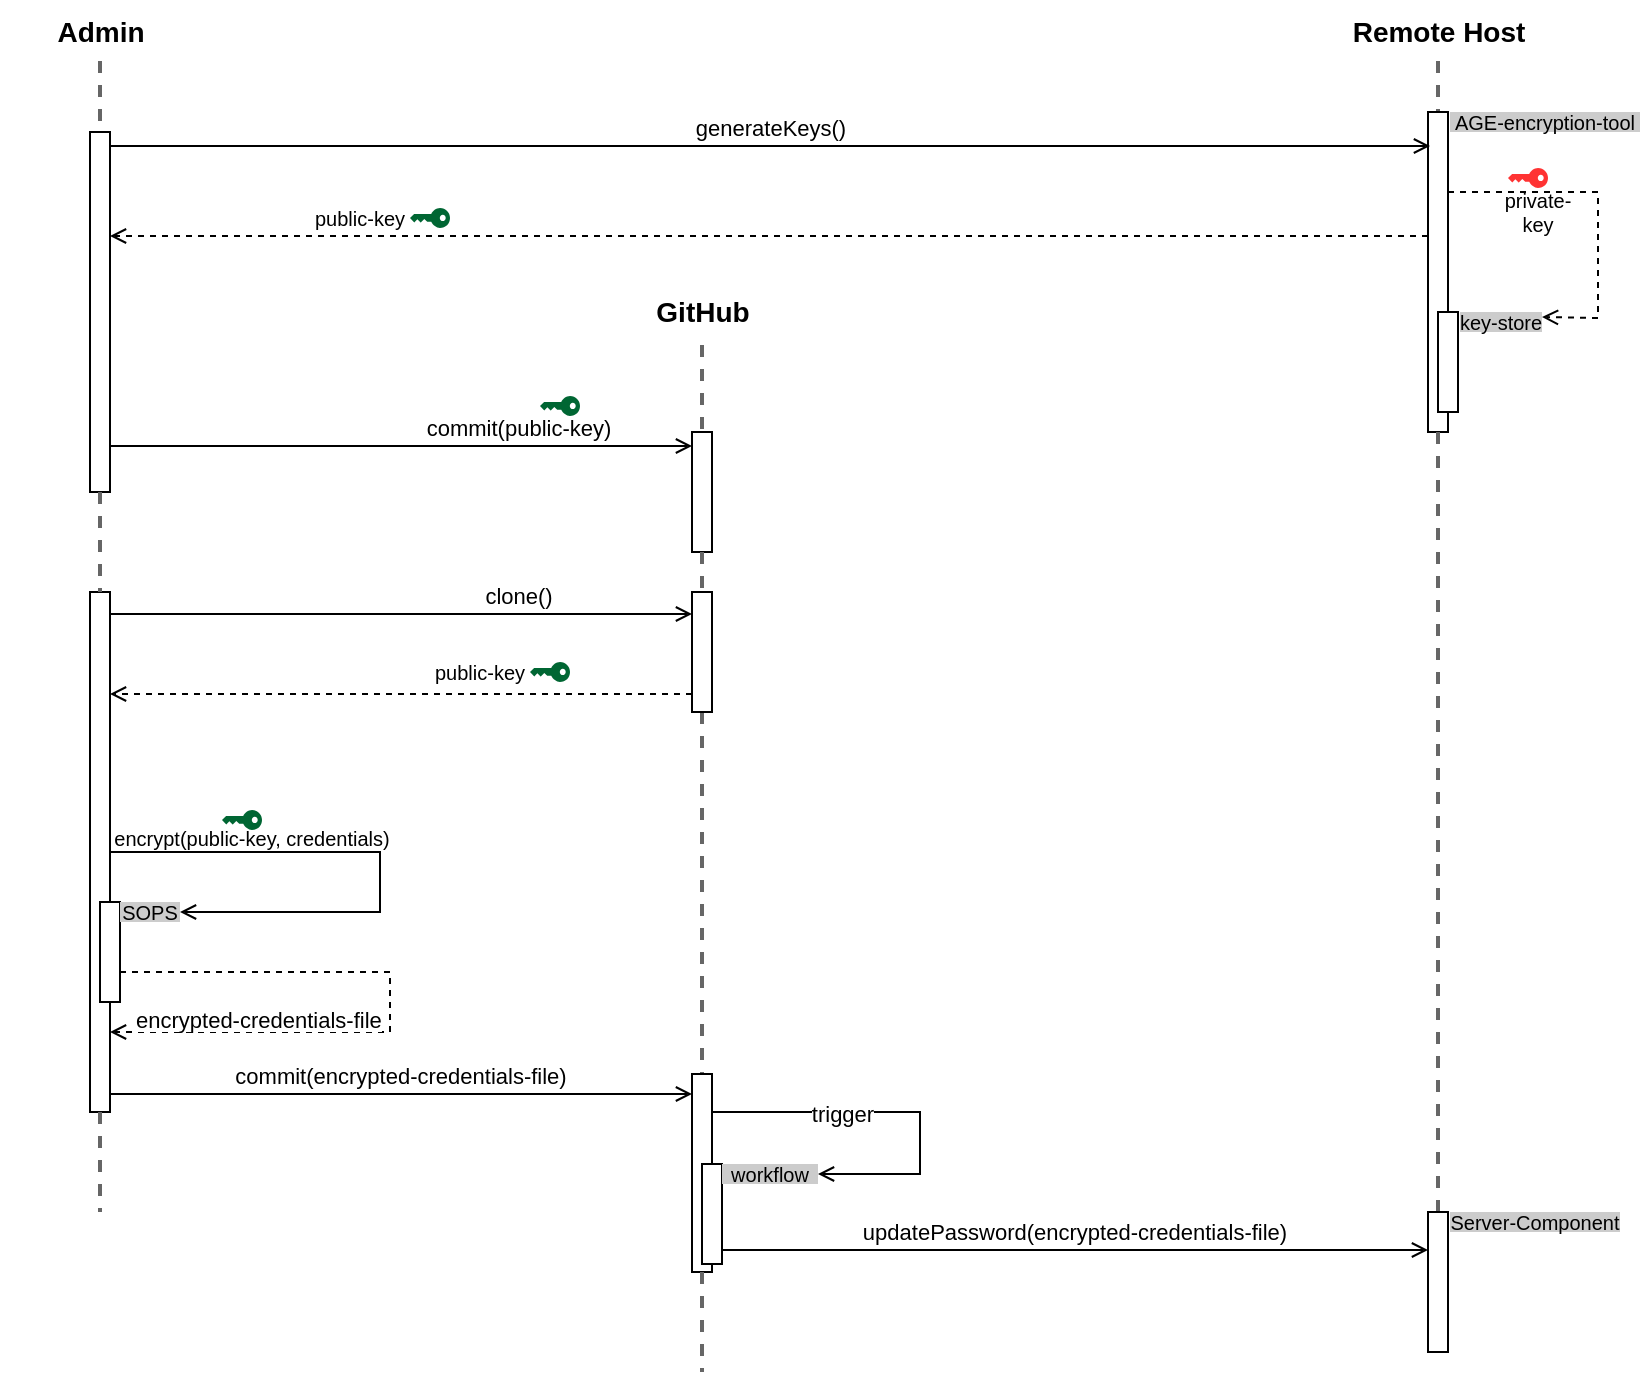 <mxfile version="21.2.8" type="device">
  <diagram id="LZKcX6WQHk62B-IT3wh8" name="Approach">
    <mxGraphModel dx="2634" dy="444" grid="1" gridSize="10" guides="1" tooltips="1" connect="1" arrows="1" fold="1" page="0" pageScale="1" pageWidth="827" pageHeight="1169" math="0" shadow="0">
      <root>
        <mxCell id="0" />
        <mxCell id="1" parent="0" />
        <mxCell id="dFNtb1b9l759t3CY5BOG-7" value="GitHub" style="text;strokeColor=none;fillColor=none;html=1;verticalAlign=middle;align=center;spacing=0;fontStyle=1;fontSize=14;" parent="1" vertex="1">
          <mxGeometry x="-679" y="735" width="100" height="30" as="geometry" />
        </mxCell>
        <mxCell id="dFNtb1b9l759t3CY5BOG-11" value="" style="endArrow=none;dashed=1;html=1;rounded=0;fontFamily=Shadows Into Light;fontSize=14;strokeColor=#666666;strokeWidth=2;endFill=0;fontColor=#000000;" parent="1" source="dFNtb1b9l759t3CY5BOG-45" target="dFNtb1b9l759t3CY5BOG-70" edge="1">
          <mxGeometry width="50" height="50" relative="1" as="geometry">
            <mxPoint x="-629" y="900" as="sourcePoint" />
            <mxPoint x="-629" y="1020" as="targetPoint" />
          </mxGeometry>
        </mxCell>
        <mxCell id="dFNtb1b9l759t3CY5BOG-16" value="" style="endArrow=none;dashed=1;html=1;rounded=0;fontFamily=Shadows Into Light;fontSize=14;strokeColor=#666666;strokeWidth=2;endFill=0;exitX=0.5;exitY=1;exitDx=0;exitDy=0;fontColor=#000000;" parent="1" target="dFNtb1b9l759t3CY5BOG-15" edge="1">
          <mxGeometry width="50" height="50" relative="1" as="geometry">
            <mxPoint x="-629" y="766.55" as="sourcePoint" />
            <mxPoint x="-629" y="1020" as="targetPoint" />
          </mxGeometry>
        </mxCell>
        <mxCell id="dFNtb1b9l759t3CY5BOG-15" value="" style="html=1;points=[];perimeter=orthogonalPerimeter;outlineConnect=0;targetShapes=umlLifeline;portConstraint=eastwest;newEdgeStyle={&quot;edgeStyle&quot;:&quot;elbowEdgeStyle&quot;,&quot;elbow&quot;:&quot;vertical&quot;,&quot;curved&quot;:0,&quot;rounded&quot;:0};" parent="1" vertex="1">
          <mxGeometry x="-634" y="810" width="10" height="60" as="geometry" />
        </mxCell>
        <mxCell id="dFNtb1b9l759t3CY5BOG-17" value="" style="endArrow=none;dashed=1;html=1;rounded=0;fontFamily=Shadows Into Light;fontSize=14;strokeColor=#666666;strokeWidth=2;endFill=0;exitX=0.5;exitY=1;exitDx=0;exitDy=0;fontColor=#000000;" parent="1" source="dFNtb1b9l759t3CY5BOG-18" target="dFNtb1b9l759t3CY5BOG-19" edge="1">
          <mxGeometry width="50" height="50" relative="1" as="geometry">
            <mxPoint x="-261" y="624.55" as="sourcePoint" />
            <mxPoint x="-261" y="874.55" as="targetPoint" />
          </mxGeometry>
        </mxCell>
        <mxCell id="dFNtb1b9l759t3CY5BOG-18" value="Remote Host" style="text;strokeColor=none;fillColor=none;html=1;verticalAlign=middle;align=center;spacing=0;fontStyle=1;fontSize=14;" parent="1" vertex="1">
          <mxGeometry x="-311" y="594.55" width="100" height="30" as="geometry" />
        </mxCell>
        <mxCell id="dFNtb1b9l759t3CY5BOG-19" value="" style="html=1;points=[];perimeter=orthogonalPerimeter;outlineConnect=0;targetShapes=umlLifeline;portConstraint=eastwest;newEdgeStyle={&quot;edgeStyle&quot;:&quot;elbowEdgeStyle&quot;,&quot;elbow&quot;:&quot;vertical&quot;,&quot;curved&quot;:0,&quot;rounded&quot;:0};" parent="1" vertex="1">
          <mxGeometry x="-266" y="650" width="10" height="160" as="geometry" />
        </mxCell>
        <mxCell id="dFNtb1b9l759t3CY5BOG-21" value="generateKeys()" style="html=1;verticalAlign=bottom;labelBackgroundColor=none;endArrow=open;endFill=0;rounded=0;" parent="1" edge="1">
          <mxGeometry width="160" relative="1" as="geometry">
            <mxPoint x="-925" y="667" as="sourcePoint" />
            <mxPoint x="-265" y="667" as="targetPoint" />
          </mxGeometry>
        </mxCell>
        <mxCell id="dFNtb1b9l759t3CY5BOG-34" value="commit(public-key)" style="html=1;verticalAlign=bottom;labelBackgroundColor=none;endArrow=open;endFill=0;rounded=0;" parent="1" target="dFNtb1b9l759t3CY5BOG-15" edge="1">
          <mxGeometry x="0.403" width="160" relative="1" as="geometry">
            <mxPoint x="-925" y="817" as="sourcePoint" />
            <mxPoint x="-650" y="817" as="targetPoint" />
            <mxPoint as="offset" />
          </mxGeometry>
        </mxCell>
        <mxCell id="dFNtb1b9l759t3CY5BOG-35" value="" style="html=1;points=[];perimeter=orthogonalPerimeter;outlineConnect=0;targetShapes=umlLifeline;portConstraint=eastwest;newEdgeStyle={&quot;edgeStyle&quot;:&quot;elbowEdgeStyle&quot;,&quot;elbow&quot;:&quot;vertical&quot;,&quot;curved&quot;:0,&quot;rounded&quot;:0};" parent="1" vertex="1">
          <mxGeometry x="-261" y="750" width="10" height="50" as="geometry" />
        </mxCell>
        <mxCell id="dFNtb1b9l759t3CY5BOG-36" value="key-store" style="text;whiteSpace=wrap;html=1;verticalAlign=middle;align=center;spacing=0;fontSize=10;fillColor=#CCCCCC;spacingTop=1;spacingLeft=0;spacingBottom=2;spacingRight=0;" parent="1" vertex="1">
          <mxGeometry x="-250" y="750" width="41" height="10" as="geometry" />
        </mxCell>
        <mxCell id="dFNtb1b9l759t3CY5BOG-37" value="" style="html=1;verticalAlign=bottom;labelBackgroundColor=none;endArrow=open;endFill=0;dashed=1;rounded=0;movable=1;resizable=1;rotatable=1;deletable=1;editable=1;locked=0;connectable=1;entryX=1;entryY=0.25;entryDx=0;entryDy=0;" parent="1" source="dFNtb1b9l759t3CY5BOG-19" target="dFNtb1b9l759t3CY5BOG-36" edge="1">
          <mxGeometry width="160" relative="1" as="geometry">
            <mxPoint x="-54.48" y="700" as="sourcePoint" />
            <mxPoint x="-221" y="740" as="targetPoint" />
            <Array as="points">
              <mxPoint x="-181" y="690" />
              <mxPoint x="-181" y="753" />
            </Array>
          </mxGeometry>
        </mxCell>
        <mxCell id="dFNtb1b9l759t3CY5BOG-38" value="" style="sketch=0;pointerEvents=1;shadow=0;dashed=0;html=1;strokeColor=none;fillColor=#006633;labelPosition=center;verticalLabelPosition=bottom;verticalAlign=top;outlineConnect=0;align=center;shape=mxgraph.office.security.key_permissions;fontSize=10;rotation=90;" parent="1" vertex="1">
          <mxGeometry x="-705" y="787" width="10" height="20" as="geometry" />
        </mxCell>
        <mxCell id="dFNtb1b9l759t3CY5BOG-29" value="" style="sketch=0;pointerEvents=1;shadow=0;dashed=0;html=1;strokeColor=none;fillColor=#FF3333;labelPosition=center;verticalLabelPosition=bottom;verticalAlign=top;outlineConnect=0;align=center;shape=mxgraph.office.security.key_permissions;fontSize=10;rotation=90;" parent="1" vertex="1">
          <mxGeometry x="-221" y="673" width="10" height="20" as="geometry" />
        </mxCell>
        <mxCell id="dFNtb1b9l759t3CY5BOG-30" value="private-key" style="text;whiteSpace=wrap;html=1;verticalAlign=middle;align=center;spacing=0;fontSize=10;fillColor=none;" parent="1" vertex="1">
          <mxGeometry x="-231" y="690" width="40" height="20" as="geometry" />
        </mxCell>
        <mxCell id="dFNtb1b9l759t3CY5BOG-41" value="AGE-encryption-tool" style="text;whiteSpace=wrap;html=1;verticalAlign=middle;align=center;spacing=0;fontSize=10;fillColor=#CCCCCC;spacingTop=1;spacingLeft=0;spacingBottom=2;spacingRight=0;" parent="1" vertex="1">
          <mxGeometry x="-255" y="650" width="95" height="10" as="geometry" />
        </mxCell>
        <mxCell id="dFNtb1b9l759t3CY5BOG-44" value="clone()" style="html=1;verticalAlign=bottom;labelBackgroundColor=none;endArrow=open;endFill=0;rounded=0;" parent="1" target="dFNtb1b9l759t3CY5BOG-45" edge="1">
          <mxGeometry x="0.403" width="160" relative="1" as="geometry">
            <mxPoint x="-925" y="901" as="sourcePoint" />
            <mxPoint x="-680" y="900" as="targetPoint" />
            <mxPoint as="offset" />
          </mxGeometry>
        </mxCell>
        <mxCell id="dFNtb1b9l759t3CY5BOG-45" value="" style="html=1;points=[];perimeter=orthogonalPerimeter;outlineConnect=0;targetShapes=umlLifeline;portConstraint=eastwest;newEdgeStyle={&quot;edgeStyle&quot;:&quot;elbowEdgeStyle&quot;,&quot;elbow&quot;:&quot;vertical&quot;,&quot;curved&quot;:0,&quot;rounded&quot;:0};" parent="1" vertex="1">
          <mxGeometry x="-634" y="890" width="10" height="60" as="geometry" />
        </mxCell>
        <mxCell id="dFNtb1b9l759t3CY5BOG-46" value="" style="html=1;verticalAlign=bottom;labelBackgroundColor=none;endArrow=open;endFill=0;dashed=1;rounded=0;" parent="1" source="dFNtb1b9l759t3CY5BOG-45" edge="1">
          <mxGeometry width="160" relative="1" as="geometry">
            <mxPoint x="-480" y="940" as="sourcePoint" />
            <mxPoint x="-925" y="941" as="targetPoint" />
          </mxGeometry>
        </mxCell>
        <mxCell id="dFNtb1b9l759t3CY5BOG-49" value="" style="endArrow=none;dashed=1;html=1;rounded=0;fontFamily=Shadows Into Light;fontSize=14;strokeColor=#666666;strokeWidth=2;endFill=0;exitX=0.5;exitY=1;exitDx=0;exitDy=0;fontColor=#000000;" parent="1" source="dFNtb1b9l759t3CY5BOG-50" target="dFNtb1b9l759t3CY5BOG-51" edge="1">
          <mxGeometry width="50" height="50" relative="1" as="geometry">
            <mxPoint x="-930" y="624.55" as="sourcePoint" />
            <mxPoint x="-930" y="809.55" as="targetPoint" />
          </mxGeometry>
        </mxCell>
        <mxCell id="dFNtb1b9l759t3CY5BOG-50" value="Admin" style="text;strokeColor=none;fillColor=none;html=1;verticalAlign=middle;align=center;spacing=0;fontStyle=1;fontSize=14;" parent="1" vertex="1">
          <mxGeometry x="-980" y="594.55" width="100" height="30" as="geometry" />
        </mxCell>
        <mxCell id="dFNtb1b9l759t3CY5BOG-51" value="" style="html=1;points=[];perimeter=orthogonalPerimeter;outlineConnect=0;targetShapes=umlLifeline;portConstraint=eastwest;newEdgeStyle={&quot;edgeStyle&quot;:&quot;elbowEdgeStyle&quot;,&quot;elbow&quot;:&quot;vertical&quot;,&quot;curved&quot;:0,&quot;rounded&quot;:0};" parent="1" vertex="1">
          <mxGeometry x="-935" y="660" width="10" height="180" as="geometry" />
        </mxCell>
        <mxCell id="dFNtb1b9l759t3CY5BOG-33" value="" style="html=1;verticalAlign=bottom;labelBackgroundColor=none;endArrow=open;endFill=0;dashed=1;rounded=0;" parent="1" source="dFNtb1b9l759t3CY5BOG-19" edge="1">
          <mxGeometry width="160" relative="1" as="geometry">
            <mxPoint x="-685" y="712" as="sourcePoint" />
            <mxPoint x="-925" y="712" as="targetPoint" />
          </mxGeometry>
        </mxCell>
        <mxCell id="dFNtb1b9l759t3CY5BOG-26" value="public-key" style="text;whiteSpace=wrap;html=1;verticalAlign=middle;align=center;spacing=0;fontSize=10;" parent="1" vertex="1">
          <mxGeometry x="-830" y="693" width="60" height="20" as="geometry" />
        </mxCell>
        <mxCell id="dFNtb1b9l759t3CY5BOG-23" value="" style="sketch=0;pointerEvents=1;shadow=0;dashed=0;html=1;strokeColor=none;fillColor=#006633;labelPosition=center;verticalLabelPosition=bottom;verticalAlign=top;outlineConnect=0;align=center;shape=mxgraph.office.security.key_permissions;fontSize=10;rotation=90;" parent="1" vertex="1">
          <mxGeometry x="-770" y="693" width="10" height="20" as="geometry" />
        </mxCell>
        <mxCell id="dFNtb1b9l759t3CY5BOG-55" value="" style="html=1;points=[];perimeter=orthogonalPerimeter;outlineConnect=0;targetShapes=umlLifeline;portConstraint=eastwest;newEdgeStyle={&quot;edgeStyle&quot;:&quot;elbowEdgeStyle&quot;,&quot;elbow&quot;:&quot;vertical&quot;,&quot;curved&quot;:0,&quot;rounded&quot;:0};" parent="1" vertex="1">
          <mxGeometry x="-935" y="890" width="10" height="260" as="geometry" />
        </mxCell>
        <mxCell id="dFNtb1b9l759t3CY5BOG-56" value="" style="group" parent="1" vertex="1" connectable="0">
          <mxGeometry x="-770" y="920" width="75" height="20" as="geometry" />
        </mxCell>
        <mxCell id="dFNtb1b9l759t3CY5BOG-47" value="public-key" style="text;whiteSpace=wrap;html=1;verticalAlign=middle;align=center;spacing=0;fontSize=10;" parent="dFNtb1b9l759t3CY5BOG-56" vertex="1">
          <mxGeometry width="60" height="20" as="geometry" />
        </mxCell>
        <mxCell id="dFNtb1b9l759t3CY5BOG-48" value="" style="sketch=0;pointerEvents=1;shadow=0;dashed=0;html=1;strokeColor=none;fillColor=#006633;labelPosition=center;verticalLabelPosition=bottom;verticalAlign=top;outlineConnect=0;align=center;shape=mxgraph.office.security.key_permissions;fontSize=10;rotation=90;" parent="dFNtb1b9l759t3CY5BOG-56" vertex="1">
          <mxGeometry x="60" width="10" height="20" as="geometry" />
        </mxCell>
        <mxCell id="dFNtb1b9l759t3CY5BOG-61" value="" style="html=1;points=[];perimeter=orthogonalPerimeter;outlineConnect=0;targetShapes=umlLifeline;portConstraint=eastwest;newEdgeStyle={&quot;edgeStyle&quot;:&quot;elbowEdgeStyle&quot;,&quot;elbow&quot;:&quot;vertical&quot;,&quot;curved&quot;:0,&quot;rounded&quot;:0};" parent="1" vertex="1">
          <mxGeometry x="-930" y="1045" width="10" height="50" as="geometry" />
        </mxCell>
        <mxCell id="dFNtb1b9l759t3CY5BOG-62" value="SOPS" style="text;whiteSpace=wrap;html=1;verticalAlign=middle;align=center;spacing=0;fontSize=10;fillColor=#CCCCCC;spacingTop=1;spacingLeft=0;spacingBottom=2;spacingRight=0;" parent="1" vertex="1">
          <mxGeometry x="-920" y="1045" width="30" height="10" as="geometry" />
        </mxCell>
        <mxCell id="dFNtb1b9l759t3CY5BOG-64" value="" style="html=1;verticalAlign=bottom;labelBackgroundColor=none;endArrow=open;endFill=0;rounded=0;movable=1;resizable=1;rotatable=1;deletable=1;editable=1;locked=0;connectable=1;entryX=1;entryY=0.5;entryDx=0;entryDy=0;" parent="1" target="dFNtb1b9l759t3CY5BOG-62" edge="1">
          <mxGeometry width="160" relative="1" as="geometry">
            <mxPoint x="-925" y="1020" as="sourcePoint" />
            <mxPoint x="-790" y="1070" as="targetPoint" />
            <Array as="points">
              <mxPoint x="-790" y="1020" />
              <mxPoint x="-790" y="1050" />
            </Array>
          </mxGeometry>
        </mxCell>
        <mxCell id="dFNtb1b9l759t3CY5BOG-70" value="" style="html=1;points=[];perimeter=orthogonalPerimeter;outlineConnect=0;targetShapes=umlLifeline;portConstraint=eastwest;newEdgeStyle={&quot;edgeStyle&quot;:&quot;elbowEdgeStyle&quot;,&quot;elbow&quot;:&quot;vertical&quot;,&quot;curved&quot;:0,&quot;rounded&quot;:0};" parent="1" vertex="1">
          <mxGeometry x="-634" y="1131" width="10" height="99" as="geometry" />
        </mxCell>
        <mxCell id="dFNtb1b9l759t3CY5BOG-71" value="" style="endArrow=none;dashed=1;html=1;rounded=0;fontFamily=Shadows Into Light;fontSize=14;strokeColor=#666666;strokeWidth=2;endFill=0;fontColor=#000000;" parent="1" source="dFNtb1b9l759t3CY5BOG-51" target="dFNtb1b9l759t3CY5BOG-55" edge="1">
          <mxGeometry width="50" height="50" relative="1" as="geometry">
            <mxPoint x="-1030" y="830" as="sourcePoint" />
            <mxPoint x="-1030" y="1095" as="targetPoint" />
          </mxGeometry>
        </mxCell>
        <mxCell id="dFNtb1b9l759t3CY5BOG-72" value="" style="endArrow=none;dashed=1;html=1;rounded=0;fontFamily=Shadows Into Light;fontSize=14;strokeColor=#666666;strokeWidth=2;endFill=0;fontColor=#000000;" parent="1" source="dFNtb1b9l759t3CY5BOG-55" edge="1">
          <mxGeometry width="50" height="50" relative="1" as="geometry">
            <mxPoint x="-900" y="1160" as="sourcePoint" />
            <mxPoint x="-930" y="1200" as="targetPoint" />
          </mxGeometry>
        </mxCell>
        <mxCell id="dFNtb1b9l759t3CY5BOG-73" value="" style="endArrow=none;dashed=1;html=1;rounded=0;fontFamily=Shadows Into Light;fontSize=14;strokeColor=#666666;strokeWidth=2;endFill=0;fontColor=#000000;" parent="1" source="dFNtb1b9l759t3CY5BOG-15" target="dFNtb1b9l759t3CY5BOG-45" edge="1">
          <mxGeometry width="50" height="50" relative="1" as="geometry">
            <mxPoint x="-589" y="890" as="sourcePoint" />
            <mxPoint x="-589" y="940" as="targetPoint" />
          </mxGeometry>
        </mxCell>
        <mxCell id="dFNtb1b9l759t3CY5BOG-74" value="commit(encrypted-credentials-file)" style="html=1;verticalAlign=bottom;labelBackgroundColor=none;endArrow=open;endFill=0;rounded=0;" parent="1" edge="1">
          <mxGeometry x="-0.003" width="160" relative="1" as="geometry">
            <mxPoint x="-925" y="1141" as="sourcePoint" />
            <mxPoint x="-634" y="1141" as="targetPoint" />
            <mxPoint as="offset" />
          </mxGeometry>
        </mxCell>
        <mxCell id="dFNtb1b9l759t3CY5BOG-69" value="" style="sketch=0;pointerEvents=1;shadow=0;dashed=0;html=1;strokeColor=none;fillColor=#006633;labelPosition=center;verticalLabelPosition=bottom;verticalAlign=top;outlineConnect=0;align=center;shape=mxgraph.office.security.key_permissions;fontSize=10;rotation=90;" parent="1" vertex="1">
          <mxGeometry x="-864" y="994" width="10" height="20" as="geometry" />
        </mxCell>
        <mxCell id="dFNtb1b9l759t3CY5BOG-68" value="encrypt(public-key, credentials)" style="text;whiteSpace=wrap;html=1;verticalAlign=middle;align=center;spacing=0;fontSize=10;" parent="1" vertex="1">
          <mxGeometry x="-931" y="1003" width="154" height="20" as="geometry" />
        </mxCell>
        <mxCell id="dFNtb1b9l759t3CY5BOG-75" value="" style="html=1;verticalAlign=bottom;labelBackgroundColor=none;endArrow=open;endFill=0;rounded=0;movable=1;resizable=1;rotatable=1;deletable=1;editable=1;locked=0;connectable=1;dashed=1;" parent="1" target="dFNtb1b9l759t3CY5BOG-55" edge="1">
          <mxGeometry width="160" relative="1" as="geometry">
            <mxPoint x="-920" y="1080" as="sourcePoint" />
            <mxPoint x="-885" y="1110" as="targetPoint" />
            <Array as="points">
              <mxPoint x="-785" y="1080" />
              <mxPoint x="-785" y="1110" />
            </Array>
          </mxGeometry>
        </mxCell>
        <mxCell id="dFNtb1b9l759t3CY5BOG-76" value="&lt;span style=&quot;color: rgb(0, 0, 0); font-family: Helvetica; font-size: 11px; font-style: normal; font-variant-ligatures: normal; font-variant-caps: normal; font-weight: 400; letter-spacing: normal; orphans: 2; text-align: center; text-indent: 0px; text-transform: none; widows: 2; word-spacing: 0px; -webkit-text-stroke-width: 0px; background-color: rgb(255, 255, 255); text-decoration-thickness: initial; text-decoration-style: initial; text-decoration-color: initial; float: none; display: inline !important;&quot;&gt;encrypted-credentials-file&lt;/span&gt;" style="text;whiteSpace=wrap;html=1;" parent="1" vertex="1">
          <mxGeometry x="-914" y="1090" width="134" height="30" as="geometry" />
        </mxCell>
        <mxCell id="dFNtb1b9l759t3CY5BOG-77" value="" style="endArrow=none;dashed=1;html=1;rounded=0;fontFamily=Shadows Into Light;fontSize=14;strokeColor=#666666;strokeWidth=2;endFill=0;fontColor=#000000;" parent="1" source="dFNtb1b9l759t3CY5BOG-19" target="dFNtb1b9l759t3CY5BOG-84" edge="1">
          <mxGeometry width="50" height="50" relative="1" as="geometry">
            <mxPoint x="-230" y="950" as="sourcePoint" />
            <mxPoint x="-261" y="1190" as="targetPoint" />
          </mxGeometry>
        </mxCell>
        <mxCell id="dFNtb1b9l759t3CY5BOG-78" value="" style="endArrow=none;dashed=1;html=1;rounded=0;fontFamily=Shadows Into Light;fontSize=14;strokeColor=#666666;strokeWidth=2;endFill=0;fontColor=#000000;" parent="1" source="dFNtb1b9l759t3CY5BOG-70" edge="1">
          <mxGeometry width="50" height="50" relative="1" as="geometry">
            <mxPoint x="-570" y="1230" as="sourcePoint" />
            <mxPoint x="-629" y="1280" as="targetPoint" />
          </mxGeometry>
        </mxCell>
        <mxCell id="dFNtb1b9l759t3CY5BOG-81" value="" style="group" parent="1" vertex="1" connectable="0">
          <mxGeometry x="-629" y="1176" width="58" height="50" as="geometry" />
        </mxCell>
        <mxCell id="dFNtb1b9l759t3CY5BOG-79" value="" style="html=1;points=[];perimeter=orthogonalPerimeter;outlineConnect=0;targetShapes=umlLifeline;portConstraint=eastwest;newEdgeStyle={&quot;edgeStyle&quot;:&quot;elbowEdgeStyle&quot;,&quot;elbow&quot;:&quot;vertical&quot;,&quot;curved&quot;:0,&quot;rounded&quot;:0};" parent="dFNtb1b9l759t3CY5BOG-81" vertex="1">
          <mxGeometry width="10" height="50" as="geometry" />
        </mxCell>
        <mxCell id="dFNtb1b9l759t3CY5BOG-80" value="workflow" style="text;whiteSpace=wrap;html=1;verticalAlign=middle;align=center;spacing=0;fontSize=10;fillColor=#CCCCCC;spacingTop=1;spacingLeft=0;spacingBottom=2;spacingRight=0;" parent="dFNtb1b9l759t3CY5BOG-81" vertex="1">
          <mxGeometry x="10" width="48" height="10" as="geometry" />
        </mxCell>
        <mxCell id="dFNtb1b9l759t3CY5BOG-82" value="" style="html=1;verticalAlign=bottom;labelBackgroundColor=none;endArrow=open;endFill=0;rounded=0;movable=1;resizable=1;rotatable=1;deletable=1;editable=1;locked=0;connectable=1;" parent="1" source="dFNtb1b9l759t3CY5BOG-70" target="dFNtb1b9l759t3CY5BOG-80" edge="1">
          <mxGeometry width="160" relative="1" as="geometry">
            <mxPoint x="-610" y="1150" as="sourcePoint" />
            <mxPoint x="-560" y="1180" as="targetPoint" />
            <Array as="points">
              <mxPoint x="-520" y="1150" />
              <mxPoint x="-520" y="1181" />
            </Array>
          </mxGeometry>
        </mxCell>
        <mxCell id="dFNtb1b9l759t3CY5BOG-83" value="trigger" style="edgeLabel;html=1;align=center;verticalAlign=middle;resizable=0;points=[];" parent="dFNtb1b9l759t3CY5BOG-82" vertex="1" connectable="0">
          <mxGeometry x="-0.304" y="-1" relative="1" as="geometry">
            <mxPoint as="offset" />
          </mxGeometry>
        </mxCell>
        <mxCell id="dFNtb1b9l759t3CY5BOG-84" value="" style="html=1;points=[];perimeter=orthogonalPerimeter;outlineConnect=0;targetShapes=umlLifeline;portConstraint=eastwest;newEdgeStyle={&quot;edgeStyle&quot;:&quot;elbowEdgeStyle&quot;,&quot;elbow&quot;:&quot;vertical&quot;,&quot;curved&quot;:0,&quot;rounded&quot;:0};" parent="1" vertex="1">
          <mxGeometry x="-266" y="1200" width="10" height="70" as="geometry" />
        </mxCell>
        <mxCell id="dFNtb1b9l759t3CY5BOG-85" value="updatePassword(encrypted-credentials-file)" style="html=1;verticalAlign=bottom;labelBackgroundColor=none;endArrow=open;endFill=0;rounded=0;" parent="1" target="dFNtb1b9l759t3CY5BOG-84" edge="1">
          <mxGeometry x="-0.003" width="160" relative="1" as="geometry">
            <mxPoint x="-619" y="1219" as="sourcePoint" />
            <mxPoint x="-319" y="1219" as="targetPoint" />
            <mxPoint as="offset" />
          </mxGeometry>
        </mxCell>
        <mxCell id="dFNtb1b9l759t3CY5BOG-86" value="Server-Component" style="text;whiteSpace=wrap;html=1;verticalAlign=middle;align=center;spacing=0;fontSize=10;fillColor=#CCCCCC;spacingTop=1;spacingLeft=0;spacingBottom=2;spacingRight=0;" parent="1" vertex="1">
          <mxGeometry x="-255" y="1200" width="85" height="10" as="geometry" />
        </mxCell>
      </root>
    </mxGraphModel>
  </diagram>
</mxfile>
